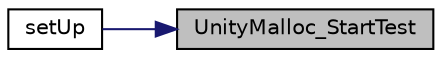 digraph "UnityMalloc_StartTest"
{
 // LATEX_PDF_SIZE
  edge [fontname="Helvetica",fontsize="10",labelfontname="Helvetica",labelfontsize="10"];
  node [fontname="Helvetica",fontsize="10",shape=record];
  rankdir="RL";
  Node1 [label="UnityMalloc_StartTest",height=0.2,width=0.4,color="black", fillcolor="grey75", style="filled", fontcolor="black",tooltip=" "];
  Node1 -> Node2 [dir="back",color="midnightblue",fontsize="10",style="solid",fontname="Helvetica"];
  Node2 [label="setUp",height=0.2,width=0.4,color="black", fillcolor="white", style="filled",URL="$df/d98/a00107.html#a95c834d6178047ce9e1bce7cbfea2836",tooltip=" "];
}
